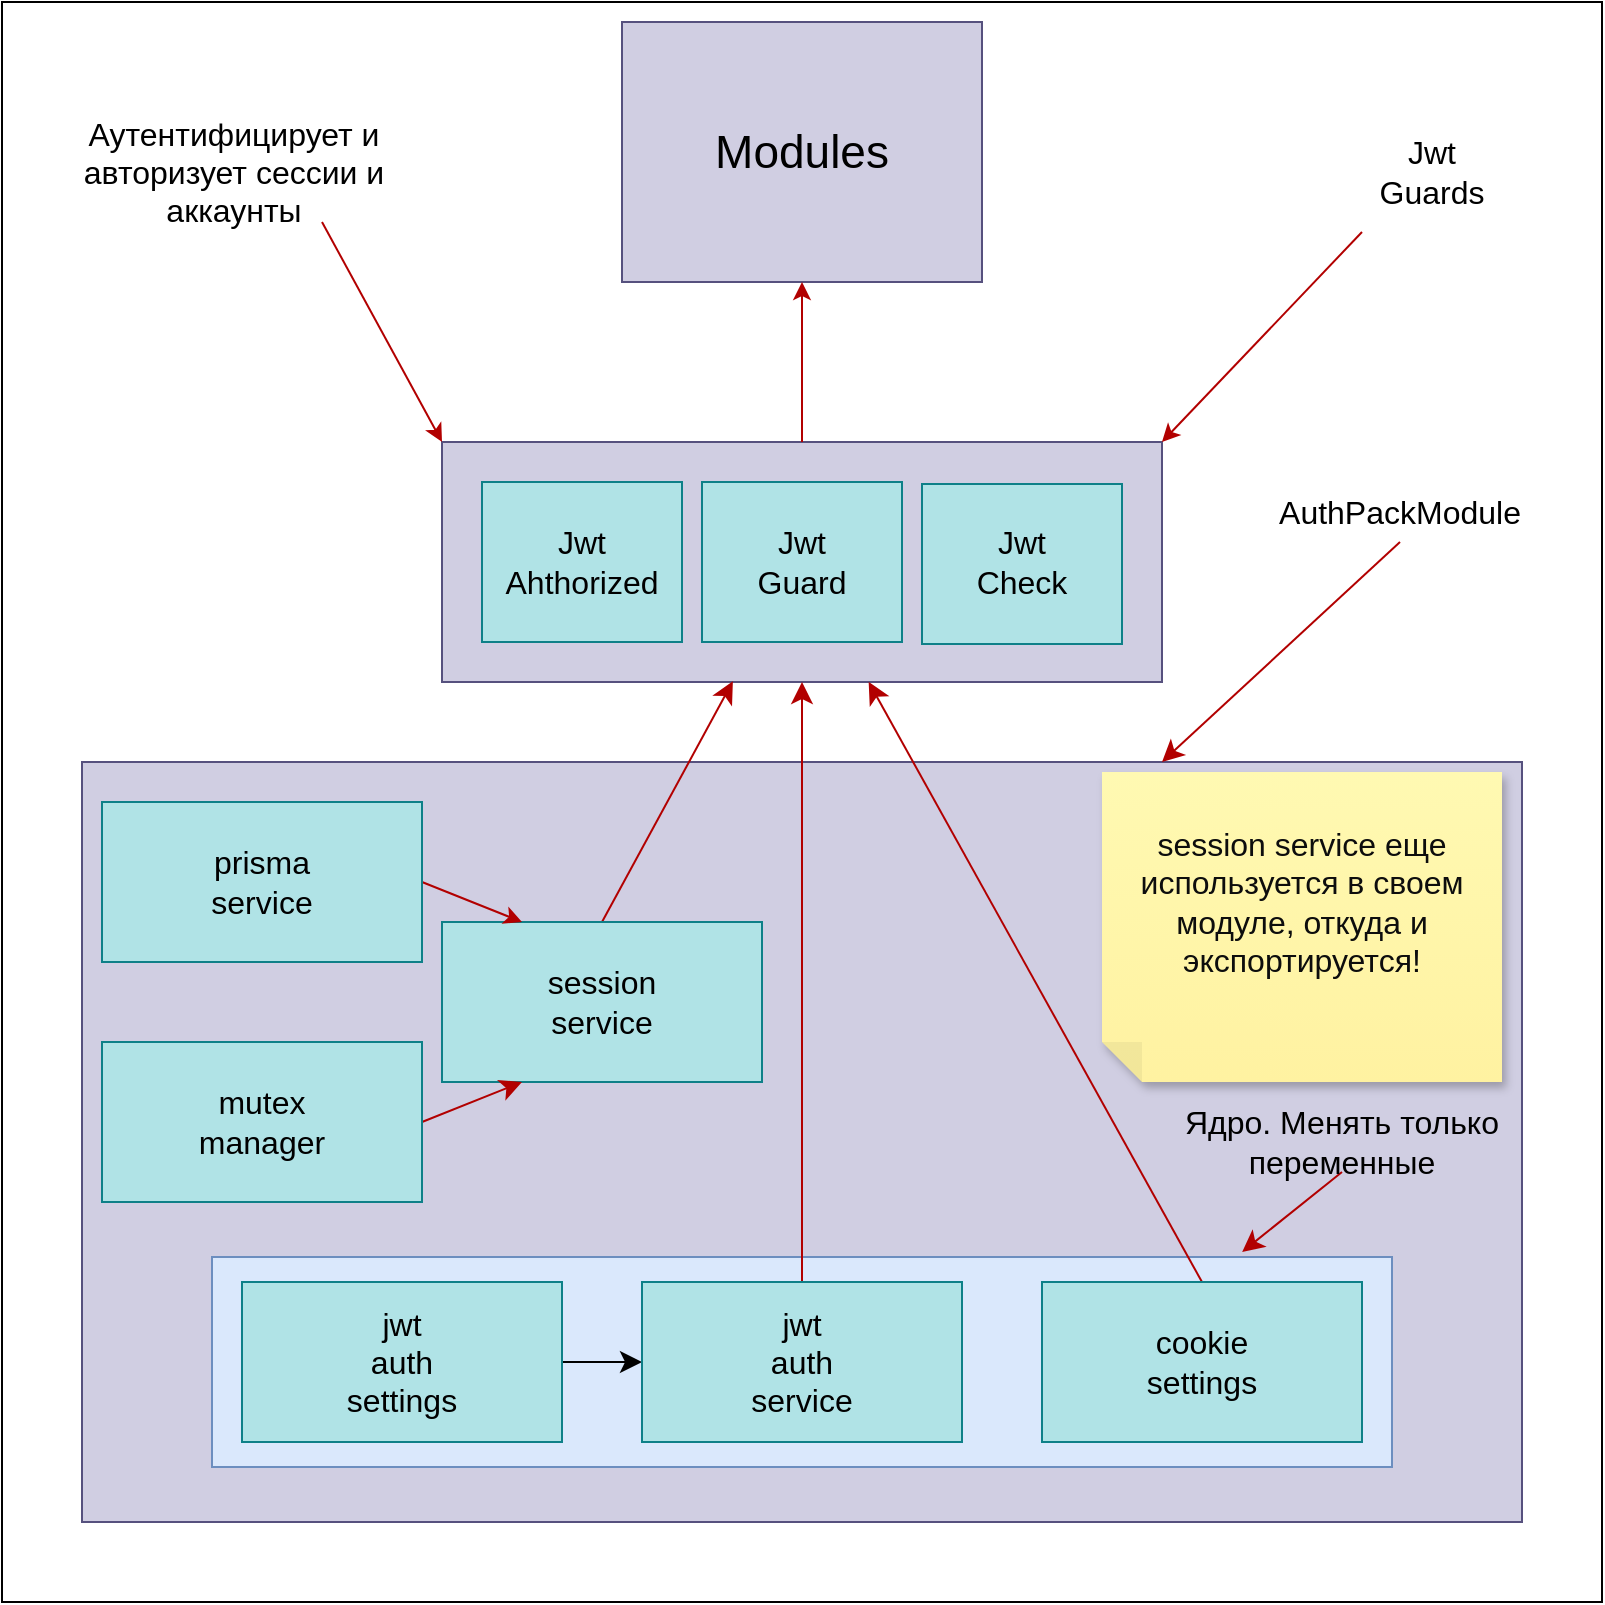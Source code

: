<mxfile>
    <diagram id="R2lEEEUBdFMjLlhIrx00" name="Page-1">
        <mxGraphModel dx="747" dy="1733" grid="1" gridSize="10" guides="1" tooltips="1" connect="1" arrows="1" fold="1" page="1" pageScale="1" pageWidth="850" pageHeight="1100" background="none" math="0" shadow="0" extFonts="Permanent Marker^https://fonts.googleapis.com/css?family=Permanent+Marker">
            <root>
                <mxCell id="0"/>
                <mxCell id="1" parent="0"/>
                <mxCell id="30" value="" style="whiteSpace=wrap;html=1;fillColor=#FFFFFF;" parent="1" vertex="1">
                    <mxGeometry x="40" y="-1080" width="800" height="800" as="geometry"/>
                </mxCell>
                <mxCell id="12" value="" style="whiteSpace=wrap;html=1;fontSize=23;fillColor=#d0cee2;strokeColor=#56517e;" parent="1" vertex="1">
                    <mxGeometry x="260" y="-860" width="360" height="120" as="geometry"/>
                </mxCell>
                <mxCell id="bsDVykLvRhCMeooRDLJG-57" value="" style="rounded=0;whiteSpace=wrap;html=1;fillColor=#d0cee2;strokeColor=#56517e;" parent="1" vertex="1">
                    <mxGeometry x="80" y="-700" width="720" height="380" as="geometry"/>
                </mxCell>
                <mxCell id="4" value="" style="whiteSpace=wrap;html=1;fillColor=#dae8fc;strokeColor=#6c8ebf;" parent="1" vertex="1">
                    <mxGeometry x="145" y="-452.5" width="590" height="105" as="geometry"/>
                </mxCell>
                <mxCell id="bsDVykLvRhCMeooRDLJG-68" style="edgeStyle=none;curved=1;rounded=0;orthogonalLoop=1;jettySize=auto;html=1;exitX=1;exitY=0.5;exitDx=0;exitDy=0;entryX=0;entryY=0.5;entryDx=0;entryDy=0;fontSize=12;startSize=8;endSize=8;" parent="1" source="bsDVykLvRhCMeooRDLJG-1" target="bsDVykLvRhCMeooRDLJG-2" edge="1">
                    <mxGeometry relative="1" as="geometry"/>
                </mxCell>
                <mxCell id="bsDVykLvRhCMeooRDLJG-1" value="" style="rounded=0;whiteSpace=wrap;html=1;fillColor=#b0e3e6;strokeColor=#0e8088;" parent="1" vertex="1">
                    <mxGeometry x="160" y="-440" width="160" height="80" as="geometry"/>
                </mxCell>
                <mxCell id="bsDVykLvRhCMeooRDLJG-66" style="edgeStyle=none;curved=1;rounded=0;orthogonalLoop=1;jettySize=auto;html=1;exitX=0.5;exitY=0;exitDx=0;exitDy=0;fontSize=12;startSize=8;endSize=8;entryX=0.5;entryY=1;entryDx=0;entryDy=0;fillColor=#e51400;strokeColor=#B20000;" parent="1" source="bsDVykLvRhCMeooRDLJG-2" target="12" edge="1">
                    <mxGeometry relative="1" as="geometry">
                        <mxPoint x="440" y="-750" as="targetPoint"/>
                    </mxGeometry>
                </mxCell>
                <mxCell id="bsDVykLvRhCMeooRDLJG-2" value="" style="rounded=0;whiteSpace=wrap;html=1;fillColor=#b0e3e6;strokeColor=#0e8088;" parent="1" vertex="1">
                    <mxGeometry x="360" y="-440" width="160" height="80" as="geometry"/>
                </mxCell>
                <mxCell id="bsDVykLvRhCMeooRDLJG-56" style="edgeStyle=none;curved=1;rounded=0;orthogonalLoop=1;jettySize=auto;html=1;exitX=0.5;exitY=0;exitDx=0;exitDy=0;fontSize=12;startSize=8;endSize=8;fillColor=#e51400;strokeColor=#B20000;" parent="1" source="bsDVykLvRhCMeooRDLJG-3" target="12" edge="1">
                    <mxGeometry relative="1" as="geometry">
                        <Array as="points"/>
                        <mxPoint x="460" y="-730" as="targetPoint"/>
                    </mxGeometry>
                </mxCell>
                <mxCell id="bsDVykLvRhCMeooRDLJG-3" value="" style="rounded=0;whiteSpace=wrap;html=1;fillColor=#b0e3e6;strokeColor=#0e8088;" parent="1" vertex="1">
                    <mxGeometry x="560" y="-440" width="160" height="80" as="geometry"/>
                </mxCell>
                <mxCell id="bsDVykLvRhCMeooRDLJG-67" style="edgeStyle=none;curved=1;rounded=0;orthogonalLoop=1;jettySize=auto;html=1;exitX=0.5;exitY=0;exitDx=0;exitDy=0;fontSize=12;startSize=8;endSize=8;entryX=0.404;entryY=0.997;entryDx=0;entryDy=0;entryPerimeter=0;fillColor=#e51400;strokeColor=#B20000;" parent="1" source="bsDVykLvRhCMeooRDLJG-5" target="12" edge="1">
                    <mxGeometry relative="1" as="geometry">
                        <mxPoint x="400" y="-730" as="targetPoint"/>
                    </mxGeometry>
                </mxCell>
                <mxCell id="bsDVykLvRhCMeooRDLJG-5" value="" style="rounded=0;whiteSpace=wrap;html=1;fillColor=#b0e3e6;strokeColor=#0e8088;" parent="1" vertex="1">
                    <mxGeometry x="260" y="-620" width="160" height="80" as="geometry"/>
                </mxCell>
                <mxCell id="29" style="edgeStyle=none;html=1;exitX=1;exitY=0.5;exitDx=0;exitDy=0;entryX=0.25;entryY=0;entryDx=0;entryDy=0;fontColor=#000000;fillColor=#e51400;strokeColor=#B20000;" parent="1" source="bsDVykLvRhCMeooRDLJG-6" target="bsDVykLvRhCMeooRDLJG-5" edge="1">
                    <mxGeometry relative="1" as="geometry"/>
                </mxCell>
                <mxCell id="bsDVykLvRhCMeooRDLJG-6" value="" style="rounded=0;whiteSpace=wrap;html=1;fillColor=#b0e3e6;strokeColor=#0e8088;" parent="1" vertex="1">
                    <mxGeometry x="90" y="-680" width="160" height="80" as="geometry"/>
                </mxCell>
                <mxCell id="bsDVykLvRhCMeooRDLJG-62" style="edgeStyle=none;curved=1;rounded=0;orthogonalLoop=1;jettySize=auto;html=1;exitX=1;exitY=0.5;exitDx=0;exitDy=0;entryX=0.25;entryY=1;entryDx=0;entryDy=0;fontSize=12;startSize=8;endSize=8;fillColor=#e51400;strokeColor=#B20000;" parent="1" source="bsDVykLvRhCMeooRDLJG-8" target="bsDVykLvRhCMeooRDLJG-5" edge="1">
                    <mxGeometry relative="1" as="geometry"/>
                </mxCell>
                <mxCell id="bsDVykLvRhCMeooRDLJG-8" value="" style="rounded=0;whiteSpace=wrap;html=1;fillColor=#b0e3e6;strokeColor=#0e8088;" parent="1" vertex="1">
                    <mxGeometry x="90" y="-560" width="160" height="80" as="geometry"/>
                </mxCell>
                <mxCell id="bsDVykLvRhCMeooRDLJG-20" value="session service" style="text;strokeColor=none;fillColor=none;html=1;align=center;verticalAlign=middle;whiteSpace=wrap;rounded=0;fontSize=16;fontColor=#000000;" parent="1" vertex="1">
                    <mxGeometry x="310" y="-595" width="60" height="30" as="geometry"/>
                </mxCell>
                <mxCell id="bsDVykLvRhCMeooRDLJG-22" value="prisma&lt;div&gt;service&lt;/div&gt;" style="text;strokeColor=none;fillColor=none;html=1;align=center;verticalAlign=middle;whiteSpace=wrap;rounded=0;fontSize=16;fontColor=#000000;" parent="1" vertex="1">
                    <mxGeometry x="140" y="-655" width="60" height="30" as="geometry"/>
                </mxCell>
                <mxCell id="bsDVykLvRhCMeooRDLJG-23" value="jwt&lt;div&gt;auth&lt;/div&gt;&lt;div&gt;service&lt;/div&gt;" style="text;strokeColor=none;fillColor=none;html=1;align=center;verticalAlign=middle;whiteSpace=wrap;rounded=0;fontSize=16;fontColor=#000000;" parent="1" vertex="1">
                    <mxGeometry x="410" y="-415" width="60" height="30" as="geometry"/>
                </mxCell>
                <mxCell id="bsDVykLvRhCMeooRDLJG-24" value="jwt&lt;div&gt;auth&lt;/div&gt;&lt;div&gt;settings&lt;/div&gt;" style="text;html=1;align=center;verticalAlign=middle;whiteSpace=wrap;rounded=0;fontSize=16;fontColor=#000000;" parent="1" vertex="1">
                    <mxGeometry x="210" y="-415" width="60" height="30" as="geometry"/>
                </mxCell>
                <mxCell id="bsDVykLvRhCMeooRDLJG-25" value="mutex&lt;div&gt;manager&lt;/div&gt;" style="text;strokeColor=none;fillColor=none;html=1;align=center;verticalAlign=middle;whiteSpace=wrap;rounded=0;fontSize=16;fontColor=#000000;" parent="1" vertex="1">
                    <mxGeometry x="140" y="-535" width="60" height="30" as="geometry"/>
                </mxCell>
                <mxCell id="bsDVykLvRhCMeooRDLJG-26" value="cookie&lt;div&gt;settings&lt;/div&gt;" style="text;strokeColor=none;fillColor=none;html=1;align=center;verticalAlign=middle;whiteSpace=wrap;rounded=0;fontSize=16;fontColor=#000000;" parent="1" vertex="1">
                    <mxGeometry x="610" y="-415" width="60" height="30" as="geometry"/>
                </mxCell>
                <mxCell id="bsDVykLvRhCMeooRDLJG-37" style="edgeStyle=none;curved=1;rounded=0;orthogonalLoop=1;jettySize=auto;html=1;exitX=0.5;exitY=1;exitDx=0;exitDy=0;fontSize=12;startSize=8;endSize=8;entryX=0.873;entryY=-0.024;entryDx=0;entryDy=0;entryPerimeter=0;fillColor=#e51400;strokeColor=#B20000;" parent="1" source="dbuw_rw_clf15lGVqVSC-2" target="4" edge="1">
                    <mxGeometry relative="1" as="geometry">
                        <mxPoint x="735" y="-505" as="sourcePoint"/>
                        <mxPoint x="600" y="-450" as="targetPoint"/>
                    </mxGeometry>
                </mxCell>
                <mxCell id="bsDVykLvRhCMeooRDLJG-38" value="" style="rounded=0;whiteSpace=wrap;html=1;fillColor=#b0e3e6;strokeColor=#0e8088;" parent="1" vertex="1">
                    <mxGeometry x="390" y="-840" width="100" height="80" as="geometry"/>
                </mxCell>
                <mxCell id="bsDVykLvRhCMeooRDLJG-39" value="Jwt&lt;div&gt;Guard&lt;/div&gt;" style="text;strokeColor=none;fillColor=none;html=1;align=center;verticalAlign=middle;whiteSpace=wrap;rounded=0;fontSize=16;fontColor=#000000;" parent="1" vertex="1">
                    <mxGeometry x="410" y="-815" width="60" height="30" as="geometry"/>
                </mxCell>
                <mxCell id="bsDVykLvRhCMeooRDLJG-41" style="edgeStyle=none;curved=1;rounded=0;orthogonalLoop=1;jettySize=auto;html=1;exitX=0.5;exitY=0;exitDx=0;exitDy=0;fontSize=12;startSize=8;endSize=8;" parent="1" source="bsDVykLvRhCMeooRDLJG-2" target="bsDVykLvRhCMeooRDLJG-2" edge="1">
                    <mxGeometry relative="1" as="geometry"/>
                </mxCell>
                <mxCell id="bsDVykLvRhCMeooRDLJG-58" value="AuthPackModule" style="text;strokeColor=none;align=center;fillColor=none;html=1;verticalAlign=middle;whiteSpace=wrap;rounded=0;fontSize=16;fontColor=#000000;" parent="1" vertex="1">
                    <mxGeometry x="709" y="-840" width="60" height="30" as="geometry"/>
                </mxCell>
                <mxCell id="bsDVykLvRhCMeooRDLJG-60" style="edgeStyle=none;curved=1;rounded=0;orthogonalLoop=1;jettySize=auto;html=1;exitX=0.5;exitY=1;exitDx=0;exitDy=0;entryX=0.75;entryY=0;entryDx=0;entryDy=0;fontSize=12;startSize=8;endSize=8;fillColor=#e51400;strokeColor=#B20000;" parent="1" source="bsDVykLvRhCMeooRDLJG-58" target="bsDVykLvRhCMeooRDLJG-57" edge="1">
                    <mxGeometry relative="1" as="geometry"/>
                </mxCell>
                <mxCell id="bsDVykLvRhCMeooRDLJG-70" value="" style="shape=note;whiteSpace=wrap;html=1;backgroundOutline=1;fontColor=#000000;darkOpacity=0.05;fillColor=#FFF9B2;strokeColor=none;fillStyle=solid;direction=west;gradientDirection=north;gradientColor=#FFF2A1;shadow=1;size=20;pointerEvents=1;" parent="1" vertex="1">
                    <mxGeometry x="590" y="-695" width="200" height="155" as="geometry"/>
                </mxCell>
                <mxCell id="bsDVykLvRhCMeooRDLJG-71" value="session service еще используется в своем модуле, откуда и экспортируется!" style="text;strokeColor=none;fillColor=none;html=1;align=center;verticalAlign=middle;whiteSpace=wrap;rounded=0;fontSize=16;labelBackgroundColor=none;labelBorderColor=none;spacingTop=0;fontColor=#0D0D0D;" parent="1" vertex="1">
                    <mxGeometry x="605" y="-645" width="170" height="30" as="geometry"/>
                </mxCell>
                <mxCell id="bsDVykLvRhCMeooRDLJG-74" value="Аутентифицирует и авторизует сессии и аккаунты" style="text;strokeColor=none;fillColor=none;html=1;align=center;verticalAlign=middle;whiteSpace=wrap;rounded=0;fontSize=16;fontColor=#000000;" parent="1" vertex="1">
                    <mxGeometry x="51" y="-1010" width="210" height="30" as="geometry"/>
                </mxCell>
                <mxCell id="dbuw_rw_clf15lGVqVSC-2" value="Ядро. Менять только переменные" style="text;strokeColor=none;fillColor=none;html=1;align=center;verticalAlign=middle;whiteSpace=wrap;rounded=0;fontSize=16;fontColor=#000000;" parent="1" vertex="1">
                    <mxGeometry x="630" y="-525" width="160" height="30" as="geometry"/>
                </mxCell>
                <mxCell id="6" value="" style="whiteSpace=wrap;html=1;" parent="1" vertex="1">
                    <mxGeometry x="350" y="-1070" width="180" height="130" as="geometry"/>
                </mxCell>
                <mxCell id="10" value="Modules" style="text;strokeColor=#56517e;align=center;fillColor=#d0cee2;html=1;verticalAlign=middle;whiteSpace=wrap;rounded=0;fontSize=23;labelBorderColor=none;labelBackgroundColor=none;fontColor=#000000;" parent="1" vertex="1">
                    <mxGeometry x="350" y="-1070" width="180" height="130" as="geometry"/>
                </mxCell>
                <mxCell id="11" value="" style="edgeStyle=none;orthogonalLoop=1;jettySize=auto;html=1;fontSize=23;entryX=0.5;entryY=1;entryDx=0;entryDy=0;exitX=0.5;exitY=0;exitDx=0;exitDy=0;fillColor=#e51400;strokeColor=#B20000;" parent="1" source="12" target="10" edge="1">
                    <mxGeometry width="80" relative="1" as="geometry">
                        <mxPoint x="480" y="-890" as="sourcePoint"/>
                        <mxPoint x="560" y="-880" as="targetPoint"/>
                        <Array as="points"/>
                    </mxGeometry>
                </mxCell>
                <mxCell id="13" value="" style="whiteSpace=wrap;html=1;fontSize=23;fillColor=#b0e3e6;strokeColor=#0e8088;" parent="1" vertex="1">
                    <mxGeometry x="500" y="-839" width="100" height="80" as="geometry"/>
                </mxCell>
                <mxCell id="14" value="" style="whiteSpace=wrap;html=1;fontSize=23;fillColor=#b0e3e6;strokeColor=#0e8088;" parent="1" vertex="1">
                    <mxGeometry x="280" y="-840" width="100" height="80" as="geometry"/>
                </mxCell>
                <mxCell id="20" value="" style="edgeStyle=none;orthogonalLoop=1;jettySize=auto;html=1;fontSize=23;entryX=0;entryY=0;entryDx=0;entryDy=0;fillColor=#e51400;strokeColor=#B20000;" parent="1" target="12" edge="1">
                    <mxGeometry width="80" relative="1" as="geometry">
                        <mxPoint x="200" y="-970" as="sourcePoint"/>
                        <mxPoint x="530" y="-800" as="targetPoint"/>
                        <Array as="points"/>
                    </mxGeometry>
                </mxCell>
                <mxCell id="21" value="Jwt&lt;br style=&quot;font-size: 16px;&quot;&gt;Ahthorized" style="text;strokeColor=none;align=center;fillColor=none;html=1;verticalAlign=middle;whiteSpace=wrap;rounded=0;fontSize=16;fontColor=#000000;" parent="1" vertex="1">
                    <mxGeometry x="300" y="-815" width="60" height="30" as="geometry"/>
                </mxCell>
                <mxCell id="22" value="Jwt&lt;br&gt;Check" style="text;strokeColor=none;align=center;fillColor=none;html=1;verticalAlign=middle;whiteSpace=wrap;rounded=0;fontSize=16;fontColor=#000000;" parent="1" vertex="1">
                    <mxGeometry x="520" y="-815" width="60" height="30" as="geometry"/>
                </mxCell>
                <mxCell id="27" value="Jwt&lt;br&gt;Guards" style="text;strokeColor=none;align=center;fillColor=none;html=1;verticalAlign=middle;whiteSpace=wrap;rounded=0;fontSize=16;fontColor=#000000;" parent="1" vertex="1">
                    <mxGeometry x="720" y="-1025" width="70" height="60" as="geometry"/>
                </mxCell>
                <mxCell id="28" value="" style="edgeStyle=none;orthogonalLoop=1;jettySize=auto;html=1;fontSize=16;exitX=0;exitY=1;exitDx=0;exitDy=0;entryX=1;entryY=0;entryDx=0;entryDy=0;fillColor=#e51400;strokeColor=#B20000;" parent="1" source="27" target="12" edge="1">
                    <mxGeometry width="80" relative="1" as="geometry">
                        <mxPoint x="630" y="-880" as="sourcePoint"/>
                        <mxPoint x="620" y="-920" as="targetPoint"/>
                        <Array as="points"/>
                    </mxGeometry>
                </mxCell>
            </root>
        </mxGraphModel>
    </diagram>
    <diagram id="p3oJ3imwA-eH_vvO8SaG" name="Page-2">
        <mxGraphModel dx="560" dy="475" grid="1" gridSize="10" guides="1" tooltips="1" connect="1" arrows="1" fold="1" page="1" pageScale="1" pageWidth="850" pageHeight="1100" math="0" shadow="0">
            <root>
                <mxCell id="0"/>
                <mxCell id="1" parent="0"/>
            </root>
        </mxGraphModel>
    </diagram>
</mxfile>